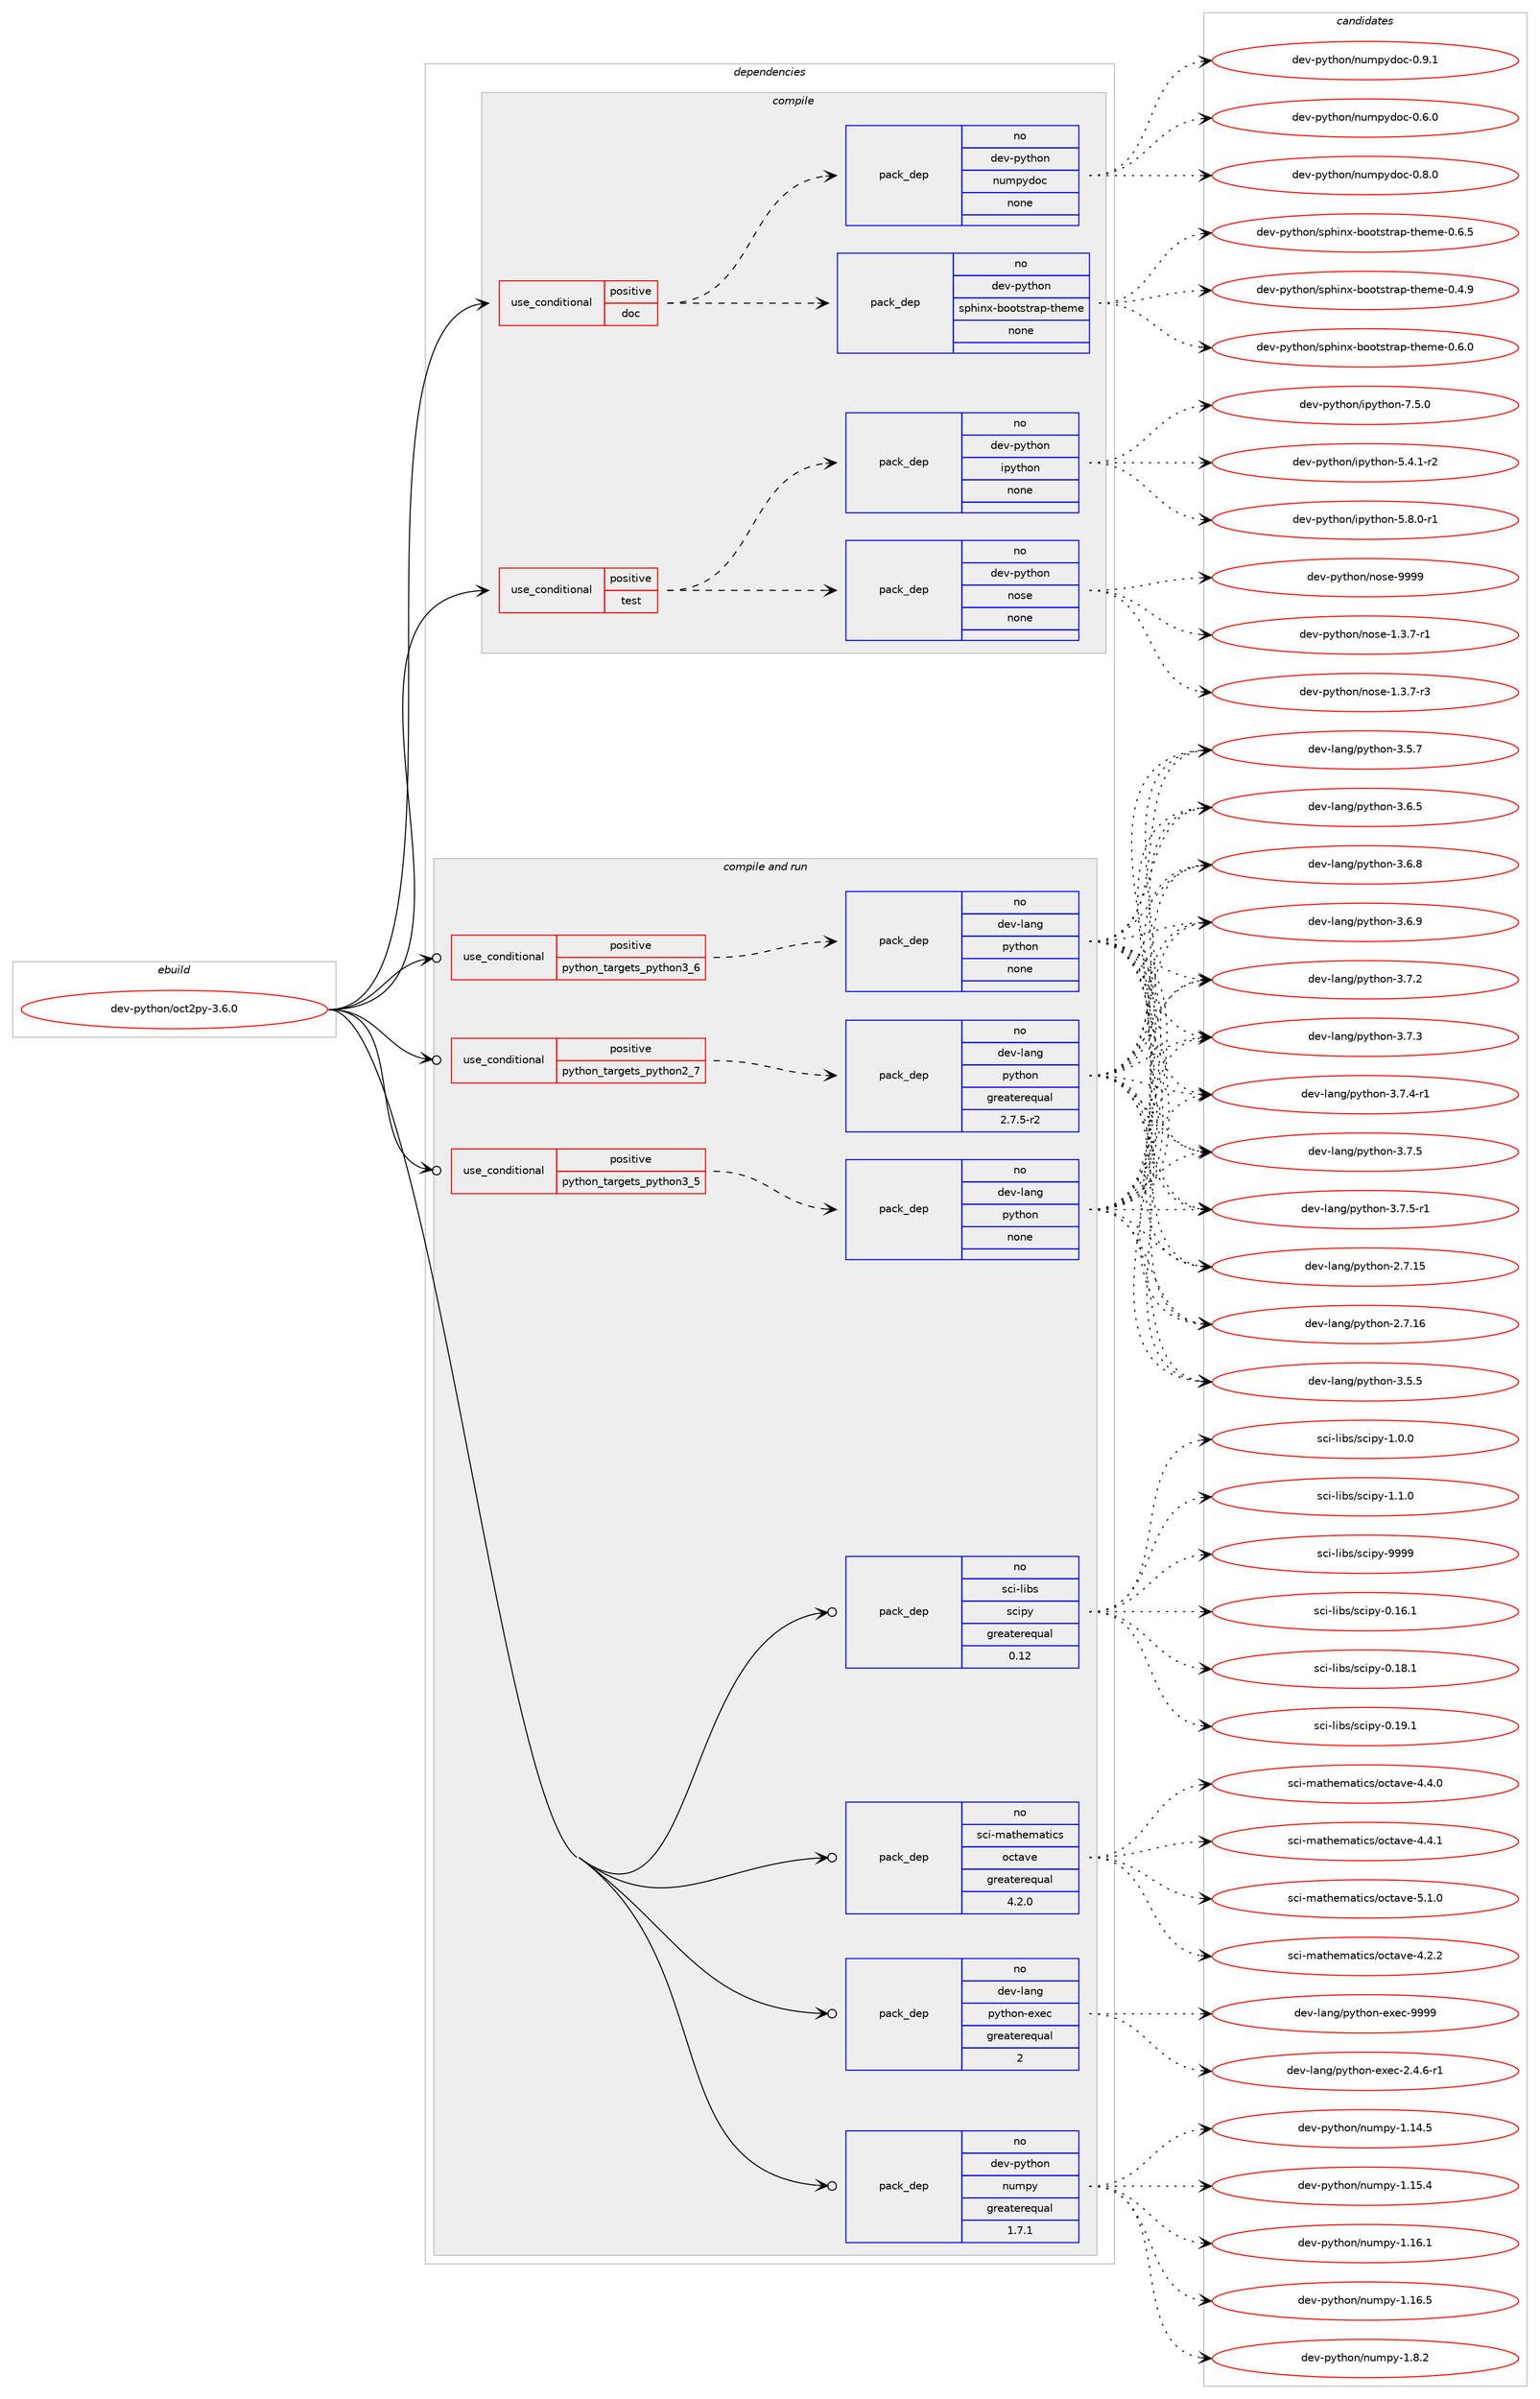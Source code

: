 digraph prolog {

# *************
# Graph options
# *************

newrank=true;
concentrate=true;
compound=true;
graph [rankdir=LR,fontname=Helvetica,fontsize=10,ranksep=1.5];#, ranksep=2.5, nodesep=0.2];
edge  [arrowhead=vee];
node  [fontname=Helvetica,fontsize=10];

# **********
# The ebuild
# **********

subgraph cluster_leftcol {
color=gray;
rank=same;
label=<<i>ebuild</i>>;
id [label="dev-python/oct2py-3.6.0", color=red, width=4, href="../dev-python/oct2py-3.6.0.svg"];
}

# ****************
# The dependencies
# ****************

subgraph cluster_midcol {
color=gray;
label=<<i>dependencies</i>>;
subgraph cluster_compile {
fillcolor="#eeeeee";
style=filled;
label=<<i>compile</i>>;
subgraph cond143524 {
dependency617796 [label=<<TABLE BORDER="0" CELLBORDER="1" CELLSPACING="0" CELLPADDING="4"><TR><TD ROWSPAN="3" CELLPADDING="10">use_conditional</TD></TR><TR><TD>positive</TD></TR><TR><TD>doc</TD></TR></TABLE>>, shape=none, color=red];
subgraph pack462464 {
dependency617797 [label=<<TABLE BORDER="0" CELLBORDER="1" CELLSPACING="0" CELLPADDING="4" WIDTH="220"><TR><TD ROWSPAN="6" CELLPADDING="30">pack_dep</TD></TR><TR><TD WIDTH="110">no</TD></TR><TR><TD>dev-python</TD></TR><TR><TD>sphinx-bootstrap-theme</TD></TR><TR><TD>none</TD></TR><TR><TD></TD></TR></TABLE>>, shape=none, color=blue];
}
dependency617796:e -> dependency617797:w [weight=20,style="dashed",arrowhead="vee"];
subgraph pack462465 {
dependency617798 [label=<<TABLE BORDER="0" CELLBORDER="1" CELLSPACING="0" CELLPADDING="4" WIDTH="220"><TR><TD ROWSPAN="6" CELLPADDING="30">pack_dep</TD></TR><TR><TD WIDTH="110">no</TD></TR><TR><TD>dev-python</TD></TR><TR><TD>numpydoc</TD></TR><TR><TD>none</TD></TR><TR><TD></TD></TR></TABLE>>, shape=none, color=blue];
}
dependency617796:e -> dependency617798:w [weight=20,style="dashed",arrowhead="vee"];
}
id:e -> dependency617796:w [weight=20,style="solid",arrowhead="vee"];
subgraph cond143525 {
dependency617799 [label=<<TABLE BORDER="0" CELLBORDER="1" CELLSPACING="0" CELLPADDING="4"><TR><TD ROWSPAN="3" CELLPADDING="10">use_conditional</TD></TR><TR><TD>positive</TD></TR><TR><TD>test</TD></TR></TABLE>>, shape=none, color=red];
subgraph pack462466 {
dependency617800 [label=<<TABLE BORDER="0" CELLBORDER="1" CELLSPACING="0" CELLPADDING="4" WIDTH="220"><TR><TD ROWSPAN="6" CELLPADDING="30">pack_dep</TD></TR><TR><TD WIDTH="110">no</TD></TR><TR><TD>dev-python</TD></TR><TR><TD>nose</TD></TR><TR><TD>none</TD></TR><TR><TD></TD></TR></TABLE>>, shape=none, color=blue];
}
dependency617799:e -> dependency617800:w [weight=20,style="dashed",arrowhead="vee"];
subgraph pack462467 {
dependency617801 [label=<<TABLE BORDER="0" CELLBORDER="1" CELLSPACING="0" CELLPADDING="4" WIDTH="220"><TR><TD ROWSPAN="6" CELLPADDING="30">pack_dep</TD></TR><TR><TD WIDTH="110">no</TD></TR><TR><TD>dev-python</TD></TR><TR><TD>ipython</TD></TR><TR><TD>none</TD></TR><TR><TD></TD></TR></TABLE>>, shape=none, color=blue];
}
dependency617799:e -> dependency617801:w [weight=20,style="dashed",arrowhead="vee"];
}
id:e -> dependency617799:w [weight=20,style="solid",arrowhead="vee"];
}
subgraph cluster_compileandrun {
fillcolor="#eeeeee";
style=filled;
label=<<i>compile and run</i>>;
subgraph cond143526 {
dependency617802 [label=<<TABLE BORDER="0" CELLBORDER="1" CELLSPACING="0" CELLPADDING="4"><TR><TD ROWSPAN="3" CELLPADDING="10">use_conditional</TD></TR><TR><TD>positive</TD></TR><TR><TD>python_targets_python2_7</TD></TR></TABLE>>, shape=none, color=red];
subgraph pack462468 {
dependency617803 [label=<<TABLE BORDER="0" CELLBORDER="1" CELLSPACING="0" CELLPADDING="4" WIDTH="220"><TR><TD ROWSPAN="6" CELLPADDING="30">pack_dep</TD></TR><TR><TD WIDTH="110">no</TD></TR><TR><TD>dev-lang</TD></TR><TR><TD>python</TD></TR><TR><TD>greaterequal</TD></TR><TR><TD>2.7.5-r2</TD></TR></TABLE>>, shape=none, color=blue];
}
dependency617802:e -> dependency617803:w [weight=20,style="dashed",arrowhead="vee"];
}
id:e -> dependency617802:w [weight=20,style="solid",arrowhead="odotvee"];
subgraph cond143527 {
dependency617804 [label=<<TABLE BORDER="0" CELLBORDER="1" CELLSPACING="0" CELLPADDING="4"><TR><TD ROWSPAN="3" CELLPADDING="10">use_conditional</TD></TR><TR><TD>positive</TD></TR><TR><TD>python_targets_python3_5</TD></TR></TABLE>>, shape=none, color=red];
subgraph pack462469 {
dependency617805 [label=<<TABLE BORDER="0" CELLBORDER="1" CELLSPACING="0" CELLPADDING="4" WIDTH="220"><TR><TD ROWSPAN="6" CELLPADDING="30">pack_dep</TD></TR><TR><TD WIDTH="110">no</TD></TR><TR><TD>dev-lang</TD></TR><TR><TD>python</TD></TR><TR><TD>none</TD></TR><TR><TD></TD></TR></TABLE>>, shape=none, color=blue];
}
dependency617804:e -> dependency617805:w [weight=20,style="dashed",arrowhead="vee"];
}
id:e -> dependency617804:w [weight=20,style="solid",arrowhead="odotvee"];
subgraph cond143528 {
dependency617806 [label=<<TABLE BORDER="0" CELLBORDER="1" CELLSPACING="0" CELLPADDING="4"><TR><TD ROWSPAN="3" CELLPADDING="10">use_conditional</TD></TR><TR><TD>positive</TD></TR><TR><TD>python_targets_python3_6</TD></TR></TABLE>>, shape=none, color=red];
subgraph pack462470 {
dependency617807 [label=<<TABLE BORDER="0" CELLBORDER="1" CELLSPACING="0" CELLPADDING="4" WIDTH="220"><TR><TD ROWSPAN="6" CELLPADDING="30">pack_dep</TD></TR><TR><TD WIDTH="110">no</TD></TR><TR><TD>dev-lang</TD></TR><TR><TD>python</TD></TR><TR><TD>none</TD></TR><TR><TD></TD></TR></TABLE>>, shape=none, color=blue];
}
dependency617806:e -> dependency617807:w [weight=20,style="dashed",arrowhead="vee"];
}
id:e -> dependency617806:w [weight=20,style="solid",arrowhead="odotvee"];
subgraph pack462471 {
dependency617808 [label=<<TABLE BORDER="0" CELLBORDER="1" CELLSPACING="0" CELLPADDING="4" WIDTH="220"><TR><TD ROWSPAN="6" CELLPADDING="30">pack_dep</TD></TR><TR><TD WIDTH="110">no</TD></TR><TR><TD>dev-lang</TD></TR><TR><TD>python-exec</TD></TR><TR><TD>greaterequal</TD></TR><TR><TD>2</TD></TR></TABLE>>, shape=none, color=blue];
}
id:e -> dependency617808:w [weight=20,style="solid",arrowhead="odotvee"];
subgraph pack462472 {
dependency617809 [label=<<TABLE BORDER="0" CELLBORDER="1" CELLSPACING="0" CELLPADDING="4" WIDTH="220"><TR><TD ROWSPAN="6" CELLPADDING="30">pack_dep</TD></TR><TR><TD WIDTH="110">no</TD></TR><TR><TD>dev-python</TD></TR><TR><TD>numpy</TD></TR><TR><TD>greaterequal</TD></TR><TR><TD>1.7.1</TD></TR></TABLE>>, shape=none, color=blue];
}
id:e -> dependency617809:w [weight=20,style="solid",arrowhead="odotvee"];
subgraph pack462473 {
dependency617810 [label=<<TABLE BORDER="0" CELLBORDER="1" CELLSPACING="0" CELLPADDING="4" WIDTH="220"><TR><TD ROWSPAN="6" CELLPADDING="30">pack_dep</TD></TR><TR><TD WIDTH="110">no</TD></TR><TR><TD>sci-libs</TD></TR><TR><TD>scipy</TD></TR><TR><TD>greaterequal</TD></TR><TR><TD>0.12</TD></TR></TABLE>>, shape=none, color=blue];
}
id:e -> dependency617810:w [weight=20,style="solid",arrowhead="odotvee"];
subgraph pack462474 {
dependency617811 [label=<<TABLE BORDER="0" CELLBORDER="1" CELLSPACING="0" CELLPADDING="4" WIDTH="220"><TR><TD ROWSPAN="6" CELLPADDING="30">pack_dep</TD></TR><TR><TD WIDTH="110">no</TD></TR><TR><TD>sci-mathematics</TD></TR><TR><TD>octave</TD></TR><TR><TD>greaterequal</TD></TR><TR><TD>4.2.0</TD></TR></TABLE>>, shape=none, color=blue];
}
id:e -> dependency617811:w [weight=20,style="solid",arrowhead="odotvee"];
}
subgraph cluster_run {
fillcolor="#eeeeee";
style=filled;
label=<<i>run</i>>;
}
}

# **************
# The candidates
# **************

subgraph cluster_choices {
rank=same;
color=gray;
label=<<i>candidates</i>>;

subgraph choice462464 {
color=black;
nodesep=1;
choice100101118451121211161041111104711511210410511012045981111111161151161149711245116104101109101454846524657 [label="dev-python/sphinx-bootstrap-theme-0.4.9", color=red, width=4,href="../dev-python/sphinx-bootstrap-theme-0.4.9.svg"];
choice100101118451121211161041111104711511210410511012045981111111161151161149711245116104101109101454846544648 [label="dev-python/sphinx-bootstrap-theme-0.6.0", color=red, width=4,href="../dev-python/sphinx-bootstrap-theme-0.6.0.svg"];
choice100101118451121211161041111104711511210410511012045981111111161151161149711245116104101109101454846544653 [label="dev-python/sphinx-bootstrap-theme-0.6.5", color=red, width=4,href="../dev-python/sphinx-bootstrap-theme-0.6.5.svg"];
dependency617797:e -> choice100101118451121211161041111104711511210410511012045981111111161151161149711245116104101109101454846524657:w [style=dotted,weight="100"];
dependency617797:e -> choice100101118451121211161041111104711511210410511012045981111111161151161149711245116104101109101454846544648:w [style=dotted,weight="100"];
dependency617797:e -> choice100101118451121211161041111104711511210410511012045981111111161151161149711245116104101109101454846544653:w [style=dotted,weight="100"];
}
subgraph choice462465 {
color=black;
nodesep=1;
choice100101118451121211161041111104711011710911212110011199454846544648 [label="dev-python/numpydoc-0.6.0", color=red, width=4,href="../dev-python/numpydoc-0.6.0.svg"];
choice100101118451121211161041111104711011710911212110011199454846564648 [label="dev-python/numpydoc-0.8.0", color=red, width=4,href="../dev-python/numpydoc-0.8.0.svg"];
choice100101118451121211161041111104711011710911212110011199454846574649 [label="dev-python/numpydoc-0.9.1", color=red, width=4,href="../dev-python/numpydoc-0.9.1.svg"];
dependency617798:e -> choice100101118451121211161041111104711011710911212110011199454846544648:w [style=dotted,weight="100"];
dependency617798:e -> choice100101118451121211161041111104711011710911212110011199454846564648:w [style=dotted,weight="100"];
dependency617798:e -> choice100101118451121211161041111104711011710911212110011199454846574649:w [style=dotted,weight="100"];
}
subgraph choice462466 {
color=black;
nodesep=1;
choice10010111845112121116104111110471101111151014549465146554511449 [label="dev-python/nose-1.3.7-r1", color=red, width=4,href="../dev-python/nose-1.3.7-r1.svg"];
choice10010111845112121116104111110471101111151014549465146554511451 [label="dev-python/nose-1.3.7-r3", color=red, width=4,href="../dev-python/nose-1.3.7-r3.svg"];
choice10010111845112121116104111110471101111151014557575757 [label="dev-python/nose-9999", color=red, width=4,href="../dev-python/nose-9999.svg"];
dependency617800:e -> choice10010111845112121116104111110471101111151014549465146554511449:w [style=dotted,weight="100"];
dependency617800:e -> choice10010111845112121116104111110471101111151014549465146554511451:w [style=dotted,weight="100"];
dependency617800:e -> choice10010111845112121116104111110471101111151014557575757:w [style=dotted,weight="100"];
}
subgraph choice462467 {
color=black;
nodesep=1;
choice10010111845112121116104111110471051121211161041111104553465246494511450 [label="dev-python/ipython-5.4.1-r2", color=red, width=4,href="../dev-python/ipython-5.4.1-r2.svg"];
choice10010111845112121116104111110471051121211161041111104553465646484511449 [label="dev-python/ipython-5.8.0-r1", color=red, width=4,href="../dev-python/ipython-5.8.0-r1.svg"];
choice1001011184511212111610411111047105112121116104111110455546534648 [label="dev-python/ipython-7.5.0", color=red, width=4,href="../dev-python/ipython-7.5.0.svg"];
dependency617801:e -> choice10010111845112121116104111110471051121211161041111104553465246494511450:w [style=dotted,weight="100"];
dependency617801:e -> choice10010111845112121116104111110471051121211161041111104553465646484511449:w [style=dotted,weight="100"];
dependency617801:e -> choice1001011184511212111610411111047105112121116104111110455546534648:w [style=dotted,weight="100"];
}
subgraph choice462468 {
color=black;
nodesep=1;
choice10010111845108971101034711212111610411111045504655464953 [label="dev-lang/python-2.7.15", color=red, width=4,href="../dev-lang/python-2.7.15.svg"];
choice10010111845108971101034711212111610411111045504655464954 [label="dev-lang/python-2.7.16", color=red, width=4,href="../dev-lang/python-2.7.16.svg"];
choice100101118451089711010347112121116104111110455146534653 [label="dev-lang/python-3.5.5", color=red, width=4,href="../dev-lang/python-3.5.5.svg"];
choice100101118451089711010347112121116104111110455146534655 [label="dev-lang/python-3.5.7", color=red, width=4,href="../dev-lang/python-3.5.7.svg"];
choice100101118451089711010347112121116104111110455146544653 [label="dev-lang/python-3.6.5", color=red, width=4,href="../dev-lang/python-3.6.5.svg"];
choice100101118451089711010347112121116104111110455146544656 [label="dev-lang/python-3.6.8", color=red, width=4,href="../dev-lang/python-3.6.8.svg"];
choice100101118451089711010347112121116104111110455146544657 [label="dev-lang/python-3.6.9", color=red, width=4,href="../dev-lang/python-3.6.9.svg"];
choice100101118451089711010347112121116104111110455146554650 [label="dev-lang/python-3.7.2", color=red, width=4,href="../dev-lang/python-3.7.2.svg"];
choice100101118451089711010347112121116104111110455146554651 [label="dev-lang/python-3.7.3", color=red, width=4,href="../dev-lang/python-3.7.3.svg"];
choice1001011184510897110103471121211161041111104551465546524511449 [label="dev-lang/python-3.7.4-r1", color=red, width=4,href="../dev-lang/python-3.7.4-r1.svg"];
choice100101118451089711010347112121116104111110455146554653 [label="dev-lang/python-3.7.5", color=red, width=4,href="../dev-lang/python-3.7.5.svg"];
choice1001011184510897110103471121211161041111104551465546534511449 [label="dev-lang/python-3.7.5-r1", color=red, width=4,href="../dev-lang/python-3.7.5-r1.svg"];
dependency617803:e -> choice10010111845108971101034711212111610411111045504655464953:w [style=dotted,weight="100"];
dependency617803:e -> choice10010111845108971101034711212111610411111045504655464954:w [style=dotted,weight="100"];
dependency617803:e -> choice100101118451089711010347112121116104111110455146534653:w [style=dotted,weight="100"];
dependency617803:e -> choice100101118451089711010347112121116104111110455146534655:w [style=dotted,weight="100"];
dependency617803:e -> choice100101118451089711010347112121116104111110455146544653:w [style=dotted,weight="100"];
dependency617803:e -> choice100101118451089711010347112121116104111110455146544656:w [style=dotted,weight="100"];
dependency617803:e -> choice100101118451089711010347112121116104111110455146544657:w [style=dotted,weight="100"];
dependency617803:e -> choice100101118451089711010347112121116104111110455146554650:w [style=dotted,weight="100"];
dependency617803:e -> choice100101118451089711010347112121116104111110455146554651:w [style=dotted,weight="100"];
dependency617803:e -> choice1001011184510897110103471121211161041111104551465546524511449:w [style=dotted,weight="100"];
dependency617803:e -> choice100101118451089711010347112121116104111110455146554653:w [style=dotted,weight="100"];
dependency617803:e -> choice1001011184510897110103471121211161041111104551465546534511449:w [style=dotted,weight="100"];
}
subgraph choice462469 {
color=black;
nodesep=1;
choice10010111845108971101034711212111610411111045504655464953 [label="dev-lang/python-2.7.15", color=red, width=4,href="../dev-lang/python-2.7.15.svg"];
choice10010111845108971101034711212111610411111045504655464954 [label="dev-lang/python-2.7.16", color=red, width=4,href="../dev-lang/python-2.7.16.svg"];
choice100101118451089711010347112121116104111110455146534653 [label="dev-lang/python-3.5.5", color=red, width=4,href="../dev-lang/python-3.5.5.svg"];
choice100101118451089711010347112121116104111110455146534655 [label="dev-lang/python-3.5.7", color=red, width=4,href="../dev-lang/python-3.5.7.svg"];
choice100101118451089711010347112121116104111110455146544653 [label="dev-lang/python-3.6.5", color=red, width=4,href="../dev-lang/python-3.6.5.svg"];
choice100101118451089711010347112121116104111110455146544656 [label="dev-lang/python-3.6.8", color=red, width=4,href="../dev-lang/python-3.6.8.svg"];
choice100101118451089711010347112121116104111110455146544657 [label="dev-lang/python-3.6.9", color=red, width=4,href="../dev-lang/python-3.6.9.svg"];
choice100101118451089711010347112121116104111110455146554650 [label="dev-lang/python-3.7.2", color=red, width=4,href="../dev-lang/python-3.7.2.svg"];
choice100101118451089711010347112121116104111110455146554651 [label="dev-lang/python-3.7.3", color=red, width=4,href="../dev-lang/python-3.7.3.svg"];
choice1001011184510897110103471121211161041111104551465546524511449 [label="dev-lang/python-3.7.4-r1", color=red, width=4,href="../dev-lang/python-3.7.4-r1.svg"];
choice100101118451089711010347112121116104111110455146554653 [label="dev-lang/python-3.7.5", color=red, width=4,href="../dev-lang/python-3.7.5.svg"];
choice1001011184510897110103471121211161041111104551465546534511449 [label="dev-lang/python-3.7.5-r1", color=red, width=4,href="../dev-lang/python-3.7.5-r1.svg"];
dependency617805:e -> choice10010111845108971101034711212111610411111045504655464953:w [style=dotted,weight="100"];
dependency617805:e -> choice10010111845108971101034711212111610411111045504655464954:w [style=dotted,weight="100"];
dependency617805:e -> choice100101118451089711010347112121116104111110455146534653:w [style=dotted,weight="100"];
dependency617805:e -> choice100101118451089711010347112121116104111110455146534655:w [style=dotted,weight="100"];
dependency617805:e -> choice100101118451089711010347112121116104111110455146544653:w [style=dotted,weight="100"];
dependency617805:e -> choice100101118451089711010347112121116104111110455146544656:w [style=dotted,weight="100"];
dependency617805:e -> choice100101118451089711010347112121116104111110455146544657:w [style=dotted,weight="100"];
dependency617805:e -> choice100101118451089711010347112121116104111110455146554650:w [style=dotted,weight="100"];
dependency617805:e -> choice100101118451089711010347112121116104111110455146554651:w [style=dotted,weight="100"];
dependency617805:e -> choice1001011184510897110103471121211161041111104551465546524511449:w [style=dotted,weight="100"];
dependency617805:e -> choice100101118451089711010347112121116104111110455146554653:w [style=dotted,weight="100"];
dependency617805:e -> choice1001011184510897110103471121211161041111104551465546534511449:w [style=dotted,weight="100"];
}
subgraph choice462470 {
color=black;
nodesep=1;
choice10010111845108971101034711212111610411111045504655464953 [label="dev-lang/python-2.7.15", color=red, width=4,href="../dev-lang/python-2.7.15.svg"];
choice10010111845108971101034711212111610411111045504655464954 [label="dev-lang/python-2.7.16", color=red, width=4,href="../dev-lang/python-2.7.16.svg"];
choice100101118451089711010347112121116104111110455146534653 [label="dev-lang/python-3.5.5", color=red, width=4,href="../dev-lang/python-3.5.5.svg"];
choice100101118451089711010347112121116104111110455146534655 [label="dev-lang/python-3.5.7", color=red, width=4,href="../dev-lang/python-3.5.7.svg"];
choice100101118451089711010347112121116104111110455146544653 [label="dev-lang/python-3.6.5", color=red, width=4,href="../dev-lang/python-3.6.5.svg"];
choice100101118451089711010347112121116104111110455146544656 [label="dev-lang/python-3.6.8", color=red, width=4,href="../dev-lang/python-3.6.8.svg"];
choice100101118451089711010347112121116104111110455146544657 [label="dev-lang/python-3.6.9", color=red, width=4,href="../dev-lang/python-3.6.9.svg"];
choice100101118451089711010347112121116104111110455146554650 [label="dev-lang/python-3.7.2", color=red, width=4,href="../dev-lang/python-3.7.2.svg"];
choice100101118451089711010347112121116104111110455146554651 [label="dev-lang/python-3.7.3", color=red, width=4,href="../dev-lang/python-3.7.3.svg"];
choice1001011184510897110103471121211161041111104551465546524511449 [label="dev-lang/python-3.7.4-r1", color=red, width=4,href="../dev-lang/python-3.7.4-r1.svg"];
choice100101118451089711010347112121116104111110455146554653 [label="dev-lang/python-3.7.5", color=red, width=4,href="../dev-lang/python-3.7.5.svg"];
choice1001011184510897110103471121211161041111104551465546534511449 [label="dev-lang/python-3.7.5-r1", color=red, width=4,href="../dev-lang/python-3.7.5-r1.svg"];
dependency617807:e -> choice10010111845108971101034711212111610411111045504655464953:w [style=dotted,weight="100"];
dependency617807:e -> choice10010111845108971101034711212111610411111045504655464954:w [style=dotted,weight="100"];
dependency617807:e -> choice100101118451089711010347112121116104111110455146534653:w [style=dotted,weight="100"];
dependency617807:e -> choice100101118451089711010347112121116104111110455146534655:w [style=dotted,weight="100"];
dependency617807:e -> choice100101118451089711010347112121116104111110455146544653:w [style=dotted,weight="100"];
dependency617807:e -> choice100101118451089711010347112121116104111110455146544656:w [style=dotted,weight="100"];
dependency617807:e -> choice100101118451089711010347112121116104111110455146544657:w [style=dotted,weight="100"];
dependency617807:e -> choice100101118451089711010347112121116104111110455146554650:w [style=dotted,weight="100"];
dependency617807:e -> choice100101118451089711010347112121116104111110455146554651:w [style=dotted,weight="100"];
dependency617807:e -> choice1001011184510897110103471121211161041111104551465546524511449:w [style=dotted,weight="100"];
dependency617807:e -> choice100101118451089711010347112121116104111110455146554653:w [style=dotted,weight="100"];
dependency617807:e -> choice1001011184510897110103471121211161041111104551465546534511449:w [style=dotted,weight="100"];
}
subgraph choice462471 {
color=black;
nodesep=1;
choice10010111845108971101034711212111610411111045101120101994550465246544511449 [label="dev-lang/python-exec-2.4.6-r1", color=red, width=4,href="../dev-lang/python-exec-2.4.6-r1.svg"];
choice10010111845108971101034711212111610411111045101120101994557575757 [label="dev-lang/python-exec-9999", color=red, width=4,href="../dev-lang/python-exec-9999.svg"];
dependency617808:e -> choice10010111845108971101034711212111610411111045101120101994550465246544511449:w [style=dotted,weight="100"];
dependency617808:e -> choice10010111845108971101034711212111610411111045101120101994557575757:w [style=dotted,weight="100"];
}
subgraph choice462472 {
color=black;
nodesep=1;
choice100101118451121211161041111104711011710911212145494649524653 [label="dev-python/numpy-1.14.5", color=red, width=4,href="../dev-python/numpy-1.14.5.svg"];
choice100101118451121211161041111104711011710911212145494649534652 [label="dev-python/numpy-1.15.4", color=red, width=4,href="../dev-python/numpy-1.15.4.svg"];
choice100101118451121211161041111104711011710911212145494649544649 [label="dev-python/numpy-1.16.1", color=red, width=4,href="../dev-python/numpy-1.16.1.svg"];
choice100101118451121211161041111104711011710911212145494649544653 [label="dev-python/numpy-1.16.5", color=red, width=4,href="../dev-python/numpy-1.16.5.svg"];
choice1001011184511212111610411111047110117109112121454946564650 [label="dev-python/numpy-1.8.2", color=red, width=4,href="../dev-python/numpy-1.8.2.svg"];
dependency617809:e -> choice100101118451121211161041111104711011710911212145494649524653:w [style=dotted,weight="100"];
dependency617809:e -> choice100101118451121211161041111104711011710911212145494649534652:w [style=dotted,weight="100"];
dependency617809:e -> choice100101118451121211161041111104711011710911212145494649544649:w [style=dotted,weight="100"];
dependency617809:e -> choice100101118451121211161041111104711011710911212145494649544653:w [style=dotted,weight="100"];
dependency617809:e -> choice1001011184511212111610411111047110117109112121454946564650:w [style=dotted,weight="100"];
}
subgraph choice462473 {
color=black;
nodesep=1;
choice115991054510810598115471159910511212145484649544649 [label="sci-libs/scipy-0.16.1", color=red, width=4,href="../sci-libs/scipy-0.16.1.svg"];
choice115991054510810598115471159910511212145484649564649 [label="sci-libs/scipy-0.18.1", color=red, width=4,href="../sci-libs/scipy-0.18.1.svg"];
choice115991054510810598115471159910511212145484649574649 [label="sci-libs/scipy-0.19.1", color=red, width=4,href="../sci-libs/scipy-0.19.1.svg"];
choice1159910545108105981154711599105112121454946484648 [label="sci-libs/scipy-1.0.0", color=red, width=4,href="../sci-libs/scipy-1.0.0.svg"];
choice1159910545108105981154711599105112121454946494648 [label="sci-libs/scipy-1.1.0", color=red, width=4,href="../sci-libs/scipy-1.1.0.svg"];
choice11599105451081059811547115991051121214557575757 [label="sci-libs/scipy-9999", color=red, width=4,href="../sci-libs/scipy-9999.svg"];
dependency617810:e -> choice115991054510810598115471159910511212145484649544649:w [style=dotted,weight="100"];
dependency617810:e -> choice115991054510810598115471159910511212145484649564649:w [style=dotted,weight="100"];
dependency617810:e -> choice115991054510810598115471159910511212145484649574649:w [style=dotted,weight="100"];
dependency617810:e -> choice1159910545108105981154711599105112121454946484648:w [style=dotted,weight="100"];
dependency617810:e -> choice1159910545108105981154711599105112121454946494648:w [style=dotted,weight="100"];
dependency617810:e -> choice11599105451081059811547115991051121214557575757:w [style=dotted,weight="100"];
}
subgraph choice462474 {
color=black;
nodesep=1;
choice1159910545109971161041011099711610599115471119911697118101455246504650 [label="sci-mathematics/octave-4.2.2", color=red, width=4,href="../sci-mathematics/octave-4.2.2.svg"];
choice1159910545109971161041011099711610599115471119911697118101455246524648 [label="sci-mathematics/octave-4.4.0", color=red, width=4,href="../sci-mathematics/octave-4.4.0.svg"];
choice1159910545109971161041011099711610599115471119911697118101455246524649 [label="sci-mathematics/octave-4.4.1", color=red, width=4,href="../sci-mathematics/octave-4.4.1.svg"];
choice1159910545109971161041011099711610599115471119911697118101455346494648 [label="sci-mathematics/octave-5.1.0", color=red, width=4,href="../sci-mathematics/octave-5.1.0.svg"];
dependency617811:e -> choice1159910545109971161041011099711610599115471119911697118101455246504650:w [style=dotted,weight="100"];
dependency617811:e -> choice1159910545109971161041011099711610599115471119911697118101455246524648:w [style=dotted,weight="100"];
dependency617811:e -> choice1159910545109971161041011099711610599115471119911697118101455246524649:w [style=dotted,weight="100"];
dependency617811:e -> choice1159910545109971161041011099711610599115471119911697118101455346494648:w [style=dotted,weight="100"];
}
}

}
